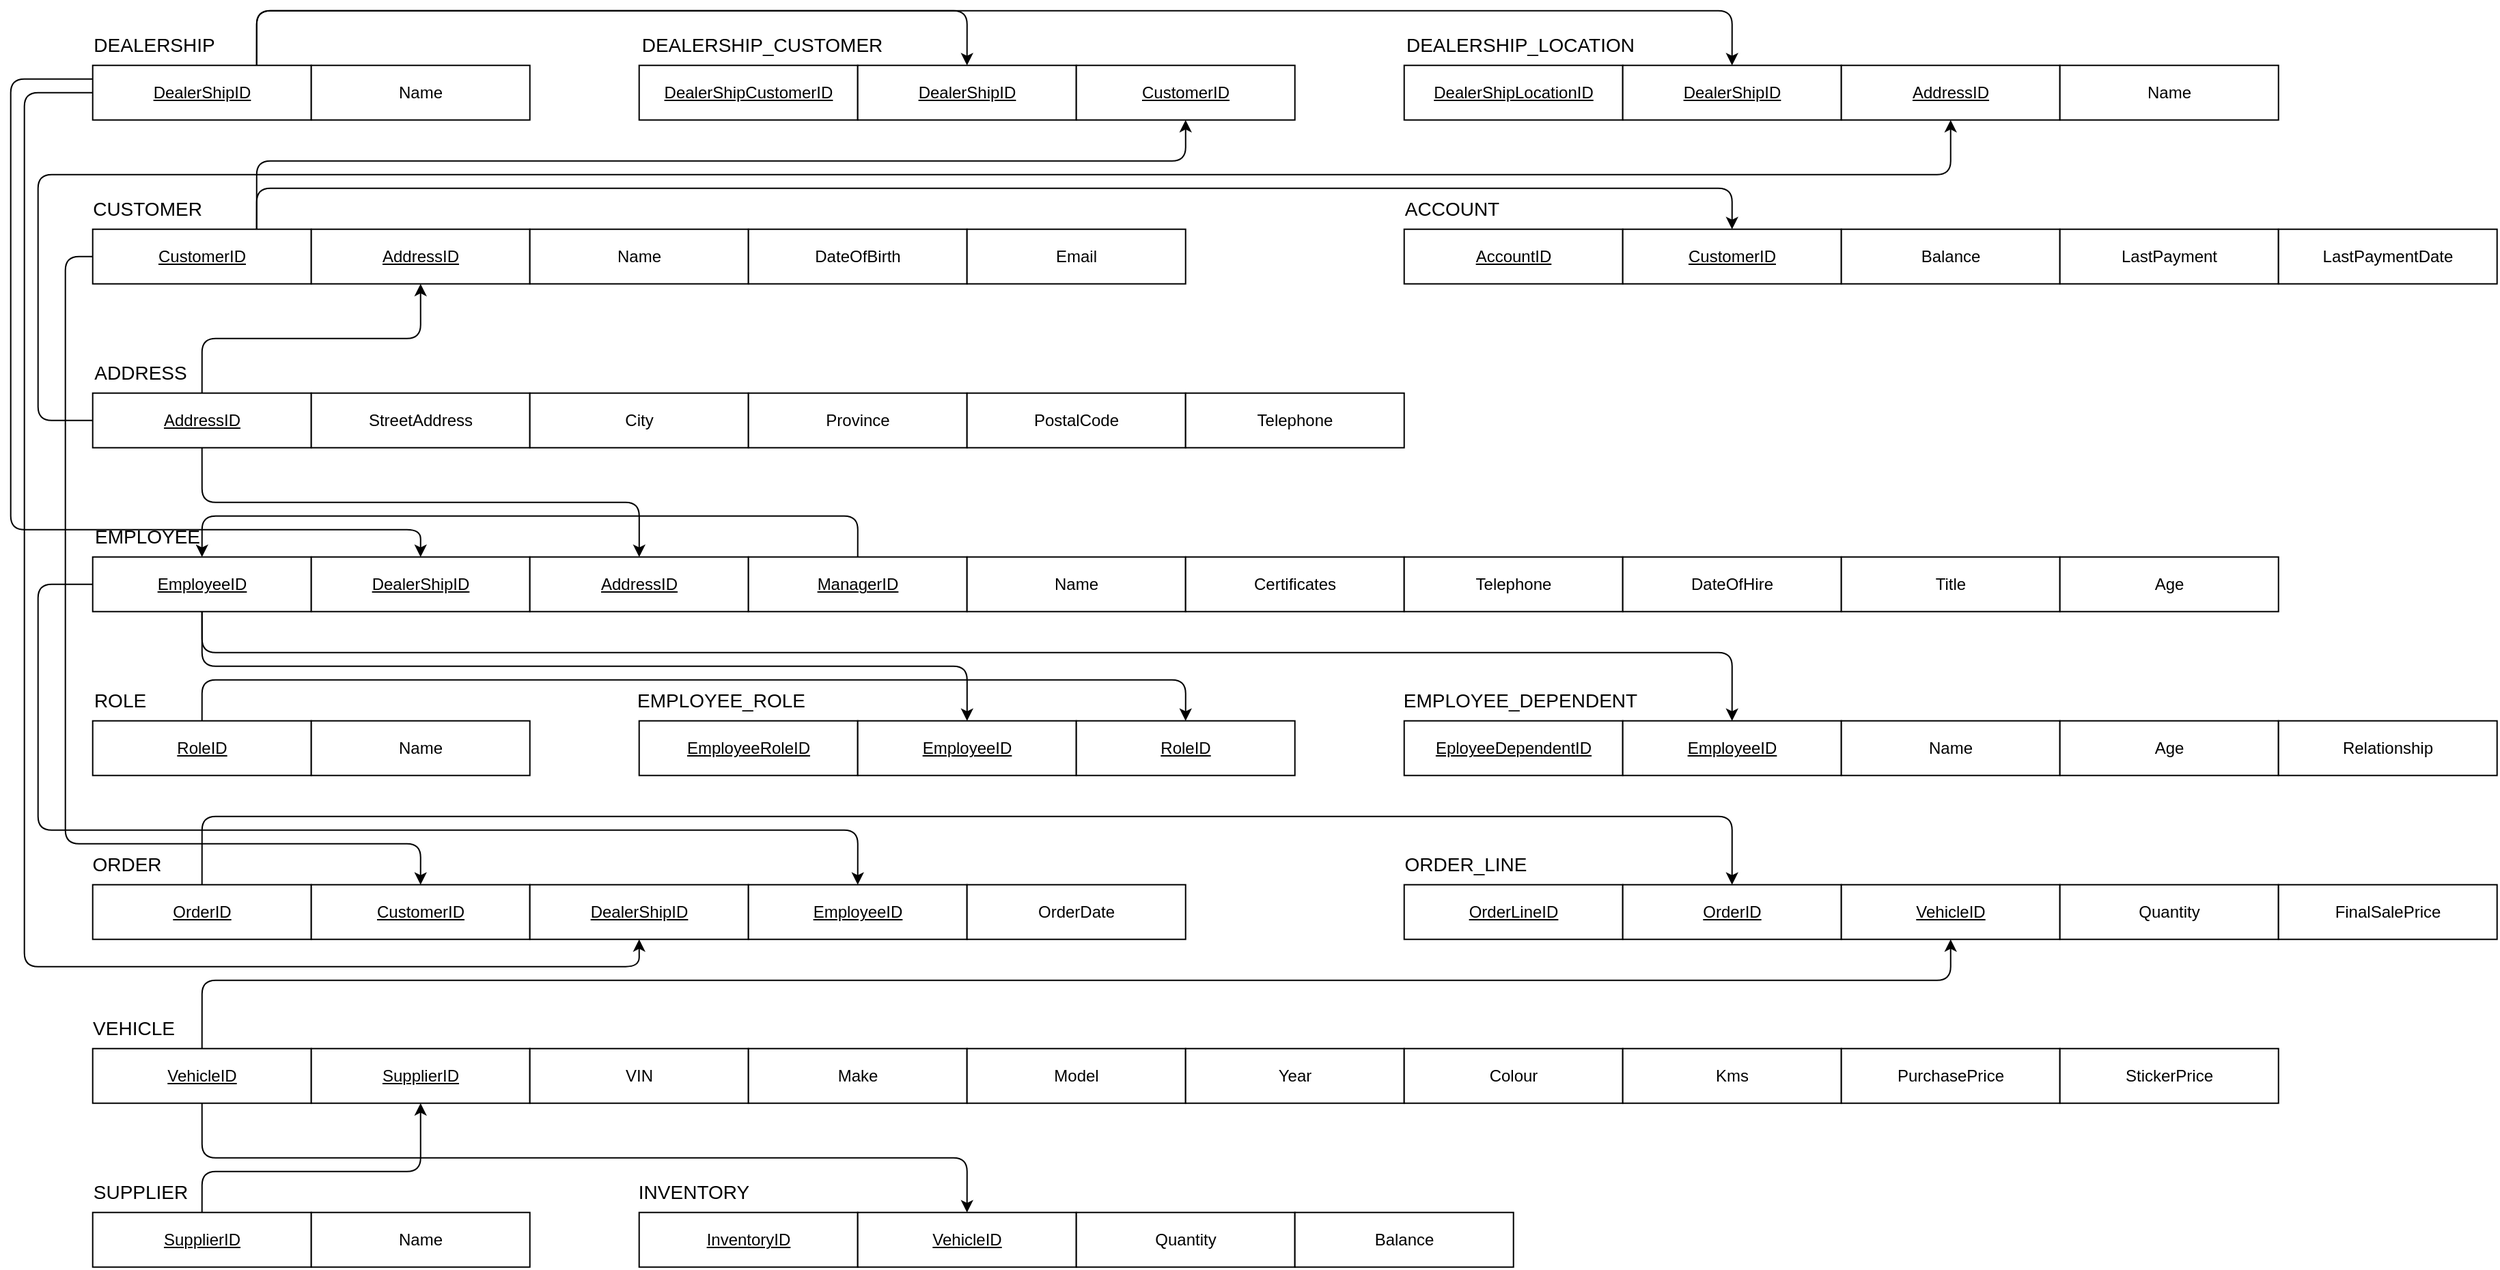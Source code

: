 <mxfile version="19.0.0" type="github">
  <diagram id="R2lEEEUBdFMjLlhIrx00" name="Page-1">
    <mxGraphModel dx="4063" dy="2297" grid="1" gridSize="10" guides="1" tooltips="1" connect="1" arrows="1" fold="1" page="1" pageScale="1" pageWidth="2336" pageHeight="1654" math="0" shadow="0" extFonts="Permanent Marker^https://fonts.googleapis.com/css?family=Permanent+Marker">
      <root>
        <mxCell id="0" />
        <mxCell id="1" parent="0" />
        <mxCell id="jA3eEv5AH7QEXI1aS7eF-427" style="edgeStyle=orthogonalEdgeStyle;orthogonalLoop=1;jettySize=auto;html=1;exitX=0.75;exitY=0;exitDx=0;exitDy=0;entryX=0.5;entryY=0;entryDx=0;entryDy=0;fontSize=14;rounded=1;" edge="1" parent="1" source="jA3eEv5AH7QEXI1aS7eF-248" target="jA3eEv5AH7QEXI1aS7eF-254">
          <mxGeometry relative="1" as="geometry">
            <Array as="points">
              <mxPoint x="437.86" y="359.86" />
              <mxPoint x="957.86" y="359.86" />
            </Array>
          </mxGeometry>
        </mxCell>
        <mxCell id="jA3eEv5AH7QEXI1aS7eF-428" style="edgeStyle=orthogonalEdgeStyle;rounded=1;orthogonalLoop=1;jettySize=auto;html=1;exitX=0.75;exitY=0;exitDx=0;exitDy=0;entryX=0.5;entryY=0;entryDx=0;entryDy=0;fontSize=14;" edge="1" parent="1" source="jA3eEv5AH7QEXI1aS7eF-248" target="jA3eEv5AH7QEXI1aS7eF-257">
          <mxGeometry relative="1" as="geometry">
            <Array as="points">
              <mxPoint x="437.86" y="359.86" />
              <mxPoint x="1517.86" y="359.86" />
            </Array>
          </mxGeometry>
        </mxCell>
        <mxCell id="jA3eEv5AH7QEXI1aS7eF-441" style="edgeStyle=orthogonalEdgeStyle;rounded=1;orthogonalLoop=1;jettySize=auto;html=1;exitX=0;exitY=0.5;exitDx=0;exitDy=0;entryX=0.5;entryY=1;entryDx=0;entryDy=0;fontSize=14;" edge="1" parent="1" source="jA3eEv5AH7QEXI1aS7eF-248" target="jA3eEv5AH7QEXI1aS7eF-385">
          <mxGeometry relative="1" as="geometry">
            <Array as="points">
              <mxPoint x="267.86" y="419.86" />
              <mxPoint x="267.86" y="1059.86" />
              <mxPoint x="717.86" y="1059.86" />
            </Array>
          </mxGeometry>
        </mxCell>
        <mxCell id="jA3eEv5AH7QEXI1aS7eF-446" style="edgeStyle=orthogonalEdgeStyle;rounded=1;orthogonalLoop=1;jettySize=auto;html=1;exitX=0;exitY=0.25;exitDx=0;exitDy=0;entryX=0.5;entryY=0;entryDx=0;entryDy=0;fontSize=14;" edge="1" parent="1" source="jA3eEv5AH7QEXI1aS7eF-248" target="jA3eEv5AH7QEXI1aS7eF-275">
          <mxGeometry relative="1" as="geometry">
            <Array as="points">
              <mxPoint x="257.86" y="409.86" />
              <mxPoint x="257.86" y="739.86" />
              <mxPoint x="557.86" y="739.86" />
            </Array>
          </mxGeometry>
        </mxCell>
        <mxCell id="jA3eEv5AH7QEXI1aS7eF-248" value="&lt;u&gt;DealerShipID&lt;/u&gt;" style="rounded=0;whiteSpace=wrap;html=1;verticalAlign=middle;" vertex="1" parent="1">
          <mxGeometry x="317.86" y="399.86" width="160" height="40" as="geometry" />
        </mxCell>
        <mxCell id="jA3eEv5AH7QEXI1aS7eF-249" value="Name" style="rounded=0;whiteSpace=wrap;html=1;" vertex="1" parent="1">
          <mxGeometry x="477.86" y="399.86" width="160" height="40" as="geometry" />
        </mxCell>
        <mxCell id="jA3eEv5AH7QEXI1aS7eF-252" value="DEALERSHIP" style="text;html=1;strokeColor=none;fillColor=none;align=center;verticalAlign=middle;whiteSpace=wrap;rounded=0;sketch=1;fontSize=14;" vertex="1" parent="1">
          <mxGeometry x="317.86" y="369.86" width="90" height="30" as="geometry" />
        </mxCell>
        <mxCell id="jA3eEv5AH7QEXI1aS7eF-253" value="&lt;u&gt;DealerShipCustomerID&lt;/u&gt;" style="rounded=0;whiteSpace=wrap;html=1;" vertex="1" parent="1">
          <mxGeometry x="717.86" y="399.86" width="160" height="40" as="geometry" />
        </mxCell>
        <mxCell id="jA3eEv5AH7QEXI1aS7eF-254" value="&lt;u&gt;DealerShipID&lt;/u&gt;" style="rounded=0;whiteSpace=wrap;html=1;" vertex="1" parent="1">
          <mxGeometry x="877.86" y="399.86" width="160" height="40" as="geometry" />
        </mxCell>
        <mxCell id="jA3eEv5AH7QEXI1aS7eF-255" value="&lt;u&gt;CustomerID&lt;/u&gt;" style="rounded=0;whiteSpace=wrap;html=1;" vertex="1" parent="1">
          <mxGeometry x="1037.86" y="399.86" width="160" height="40" as="geometry" />
        </mxCell>
        <mxCell id="jA3eEv5AH7QEXI1aS7eF-256" value="&lt;u&gt;DealerShipLocationID&lt;/u&gt;" style="rounded=0;whiteSpace=wrap;html=1;" vertex="1" parent="1">
          <mxGeometry x="1277.86" y="399.86" width="160" height="40" as="geometry" />
        </mxCell>
        <mxCell id="jA3eEv5AH7QEXI1aS7eF-257" value="&lt;u&gt;DealerShipID&lt;/u&gt;" style="rounded=0;whiteSpace=wrap;html=1;" vertex="1" parent="1">
          <mxGeometry x="1437.86" y="399.86" width="160" height="40" as="geometry" />
        </mxCell>
        <mxCell id="jA3eEv5AH7QEXI1aS7eF-258" value="&lt;u&gt;AddressID&lt;/u&gt;" style="rounded=0;whiteSpace=wrap;html=1;" vertex="1" parent="1">
          <mxGeometry x="1597.86" y="399.86" width="160" height="40" as="geometry" />
        </mxCell>
        <mxCell id="jA3eEv5AH7QEXI1aS7eF-259" value="Name" style="rounded=0;whiteSpace=wrap;html=1;" vertex="1" parent="1">
          <mxGeometry x="1757.86" y="399.86" width="160" height="40" as="geometry" />
        </mxCell>
        <mxCell id="jA3eEv5AH7QEXI1aS7eF-260" value="DEALERSHIP_CUSTOMER" style="text;html=1;strokeColor=none;fillColor=none;align=center;verticalAlign=middle;whiteSpace=wrap;rounded=0;sketch=1;fontSize=14;" vertex="1" parent="1">
          <mxGeometry x="717.86" y="369.86" width="180" height="30" as="geometry" />
        </mxCell>
        <mxCell id="jA3eEv5AH7QEXI1aS7eF-261" value="DEALERSHIP_LOCATION" style="text;html=1;strokeColor=none;fillColor=none;align=center;verticalAlign=middle;whiteSpace=wrap;rounded=0;sketch=1;fontSize=14;" vertex="1" parent="1">
          <mxGeometry x="1277.86" y="369.86" width="170" height="30" as="geometry" />
        </mxCell>
        <mxCell id="jA3eEv5AH7QEXI1aS7eF-432" style="edgeStyle=orthogonalEdgeStyle;rounded=1;orthogonalLoop=1;jettySize=auto;html=1;exitX=0.75;exitY=0;exitDx=0;exitDy=0;entryX=0.5;entryY=0;entryDx=0;entryDy=0;fontSize=14;" edge="1" parent="1" source="jA3eEv5AH7QEXI1aS7eF-262" target="jA3eEv5AH7QEXI1aS7eF-269">
          <mxGeometry relative="1" as="geometry">
            <Array as="points">
              <mxPoint x="437.86" y="489.86" />
              <mxPoint x="1517.86" y="489.86" />
            </Array>
          </mxGeometry>
        </mxCell>
        <mxCell id="jA3eEv5AH7QEXI1aS7eF-433" style="edgeStyle=orthogonalEdgeStyle;rounded=1;orthogonalLoop=1;jettySize=auto;html=1;exitX=0.75;exitY=0;exitDx=0;exitDy=0;entryX=0.5;entryY=1;entryDx=0;entryDy=0;fontSize=14;" edge="1" parent="1" source="jA3eEv5AH7QEXI1aS7eF-262" target="jA3eEv5AH7QEXI1aS7eF-255">
          <mxGeometry relative="1" as="geometry">
            <Array as="points">
              <mxPoint x="437.86" y="469.86" />
              <mxPoint x="1117.86" y="469.86" />
            </Array>
          </mxGeometry>
        </mxCell>
        <mxCell id="jA3eEv5AH7QEXI1aS7eF-434" style="edgeStyle=orthogonalEdgeStyle;rounded=1;orthogonalLoop=1;jettySize=auto;html=1;exitX=0;exitY=0.5;exitDx=0;exitDy=0;entryX=0.5;entryY=0;entryDx=0;entryDy=0;fontSize=14;" edge="1" parent="1" source="jA3eEv5AH7QEXI1aS7eF-262" target="jA3eEv5AH7QEXI1aS7eF-384">
          <mxGeometry relative="1" as="geometry">
            <Array as="points">
              <mxPoint x="297.86" y="539.86" />
              <mxPoint x="297.86" y="969.86" />
              <mxPoint x="557.86" y="969.86" />
            </Array>
          </mxGeometry>
        </mxCell>
        <mxCell id="jA3eEv5AH7QEXI1aS7eF-262" value="&lt;u&gt;CustomerID&lt;/u&gt;" style="rounded=0;whiteSpace=wrap;html=1;" vertex="1" parent="1">
          <mxGeometry x="317.86" y="519.86" width="160" height="40" as="geometry" />
        </mxCell>
        <mxCell id="jA3eEv5AH7QEXI1aS7eF-263" value="&lt;u&gt;AddressID&lt;/u&gt;" style="rounded=0;whiteSpace=wrap;html=1;" vertex="1" parent="1">
          <mxGeometry x="477.86" y="519.86" width="160" height="40" as="geometry" />
        </mxCell>
        <mxCell id="jA3eEv5AH7QEXI1aS7eF-264" value="Name" style="rounded=0;whiteSpace=wrap;html=1;" vertex="1" parent="1">
          <mxGeometry x="637.86" y="519.86" width="160" height="40" as="geometry" />
        </mxCell>
        <mxCell id="jA3eEv5AH7QEXI1aS7eF-265" value="DateOfBirth" style="rounded=0;whiteSpace=wrap;html=1;" vertex="1" parent="1">
          <mxGeometry x="797.86" y="519.86" width="160" height="40" as="geometry" />
        </mxCell>
        <mxCell id="jA3eEv5AH7QEXI1aS7eF-266" value="CUSTOMER" style="text;html=1;strokeColor=none;fillColor=none;align=center;verticalAlign=middle;whiteSpace=wrap;rounded=0;sketch=1;fontSize=14;" vertex="1" parent="1">
          <mxGeometry x="317.86" y="489.86" width="80" height="30" as="geometry" />
        </mxCell>
        <mxCell id="jA3eEv5AH7QEXI1aS7eF-267" value="Email" style="rounded=0;whiteSpace=wrap;html=1;" vertex="1" parent="1">
          <mxGeometry x="957.86" y="519.86" width="160" height="40" as="geometry" />
        </mxCell>
        <mxCell id="jA3eEv5AH7QEXI1aS7eF-268" value="&lt;u&gt;AccountID&lt;/u&gt;" style="rounded=0;whiteSpace=wrap;html=1;" vertex="1" parent="1">
          <mxGeometry x="1277.86" y="519.86" width="160" height="40" as="geometry" />
        </mxCell>
        <mxCell id="jA3eEv5AH7QEXI1aS7eF-269" value="&lt;u&gt;CustomerID&lt;/u&gt;" style="rounded=0;whiteSpace=wrap;html=1;" vertex="1" parent="1">
          <mxGeometry x="1437.86" y="519.86" width="160" height="40" as="geometry" />
        </mxCell>
        <mxCell id="jA3eEv5AH7QEXI1aS7eF-270" value="Balance" style="rounded=0;whiteSpace=wrap;html=1;" vertex="1" parent="1">
          <mxGeometry x="1597.86" y="519.86" width="160" height="40" as="geometry" />
        </mxCell>
        <mxCell id="jA3eEv5AH7QEXI1aS7eF-271" value="LastPayment" style="rounded=0;whiteSpace=wrap;html=1;" vertex="1" parent="1">
          <mxGeometry x="1757.86" y="519.86" width="160" height="40" as="geometry" />
        </mxCell>
        <mxCell id="jA3eEv5AH7QEXI1aS7eF-272" value="ACCOUNT" style="text;html=1;strokeColor=none;fillColor=none;align=center;verticalAlign=middle;whiteSpace=wrap;rounded=0;sketch=1;fontSize=14;" vertex="1" parent="1">
          <mxGeometry x="1277.86" y="489.86" width="70" height="30" as="geometry" />
        </mxCell>
        <mxCell id="jA3eEv5AH7QEXI1aS7eF-273" value="&lt;span style=&quot;text-align: left;&quot;&gt;LastPaymentDate&lt;/span&gt;" style="rounded=0;whiteSpace=wrap;html=1;" vertex="1" parent="1">
          <mxGeometry x="1917.86" y="519.86" width="160" height="40" as="geometry" />
        </mxCell>
        <mxCell id="jA3eEv5AH7QEXI1aS7eF-436" style="edgeStyle=orthogonalEdgeStyle;rounded=1;orthogonalLoop=1;jettySize=auto;html=1;exitX=0.5;exitY=1;exitDx=0;exitDy=0;entryX=0.5;entryY=0;entryDx=0;entryDy=0;fontSize=14;" edge="1" parent="1" source="jA3eEv5AH7QEXI1aS7eF-274" target="jA3eEv5AH7QEXI1aS7eF-378">
          <mxGeometry relative="1" as="geometry">
            <Array as="points">
              <mxPoint x="397.86" y="829.86" />
              <mxPoint x="1517.86" y="829.86" />
            </Array>
          </mxGeometry>
        </mxCell>
        <mxCell id="jA3eEv5AH7QEXI1aS7eF-437" style="edgeStyle=orthogonalEdgeStyle;rounded=1;orthogonalLoop=1;jettySize=auto;html=1;exitX=0.5;exitY=1;exitDx=0;exitDy=0;fontSize=14;" edge="1" parent="1" source="jA3eEv5AH7QEXI1aS7eF-274" target="jA3eEv5AH7QEXI1aS7eF-374">
          <mxGeometry relative="1" as="geometry" />
        </mxCell>
        <mxCell id="jA3eEv5AH7QEXI1aS7eF-438" style="edgeStyle=orthogonalEdgeStyle;rounded=1;orthogonalLoop=1;jettySize=auto;html=1;exitX=0;exitY=0.5;exitDx=0;exitDy=0;entryX=0.5;entryY=0;entryDx=0;entryDy=0;fontSize=14;" edge="1" parent="1" source="jA3eEv5AH7QEXI1aS7eF-274" target="jA3eEv5AH7QEXI1aS7eF-386">
          <mxGeometry relative="1" as="geometry">
            <Array as="points">
              <mxPoint x="277.86" y="779.86" />
              <mxPoint x="277.86" y="959.86" />
              <mxPoint x="877.86" y="959.86" />
            </Array>
          </mxGeometry>
        </mxCell>
        <mxCell id="jA3eEv5AH7QEXI1aS7eF-274" value="&lt;u&gt;EmployeeID&lt;/u&gt;" style="rounded=0;whiteSpace=wrap;html=1;" vertex="1" parent="1">
          <mxGeometry x="317.86" y="759.86" width="160" height="40" as="geometry" />
        </mxCell>
        <mxCell id="jA3eEv5AH7QEXI1aS7eF-275" value="&lt;u&gt;DealerShipID&lt;/u&gt;" style="rounded=0;whiteSpace=wrap;html=1;" vertex="1" parent="1">
          <mxGeometry x="477.86" y="759.86" width="160" height="40" as="geometry" />
        </mxCell>
        <mxCell id="jA3eEv5AH7QEXI1aS7eF-276" value="&lt;u&gt;AddressID&lt;/u&gt;" style="rounded=0;whiteSpace=wrap;html=1;" vertex="1" parent="1">
          <mxGeometry x="637.86" y="759.86" width="160" height="40" as="geometry" />
        </mxCell>
        <mxCell id="jA3eEv5AH7QEXI1aS7eF-443" style="edgeStyle=orthogonalEdgeStyle;rounded=1;orthogonalLoop=1;jettySize=auto;html=1;exitX=0.5;exitY=0;exitDx=0;exitDy=0;entryX=1;entryY=1;entryDx=0;entryDy=0;fontSize=14;" edge="1" parent="1" source="jA3eEv5AH7QEXI1aS7eF-277" target="jA3eEv5AH7QEXI1aS7eF-278">
          <mxGeometry relative="1" as="geometry">
            <Array as="points">
              <mxPoint x="877.86" y="729.86" />
              <mxPoint x="397.86" y="729.86" />
            </Array>
          </mxGeometry>
        </mxCell>
        <mxCell id="jA3eEv5AH7QEXI1aS7eF-277" value="&lt;u&gt;ManagerID&lt;/u&gt;" style="rounded=0;whiteSpace=wrap;html=1;" vertex="1" parent="1">
          <mxGeometry x="797.86" y="759.86" width="160" height="40" as="geometry" />
        </mxCell>
        <mxCell id="jA3eEv5AH7QEXI1aS7eF-278" value="EMPLOYEE" style="text;html=1;strokeColor=none;fillColor=none;align=center;verticalAlign=middle;whiteSpace=wrap;rounded=0;sketch=1;fontSize=14;" vertex="1" parent="1">
          <mxGeometry x="317.86" y="729.86" width="80" height="30" as="geometry" />
        </mxCell>
        <mxCell id="jA3eEv5AH7QEXI1aS7eF-279" value="Name" style="rounded=0;whiteSpace=wrap;html=1;" vertex="1" parent="1">
          <mxGeometry x="957.86" y="759.86" width="160" height="40" as="geometry" />
        </mxCell>
        <mxCell id="jA3eEv5AH7QEXI1aS7eF-312" value="&lt;span style=&quot;text-align: left;&quot;&gt;Certificates&lt;/span&gt;" style="rounded=0;whiteSpace=wrap;html=1;" vertex="1" parent="1">
          <mxGeometry x="1117.86" y="759.86" width="160" height="40" as="geometry" />
        </mxCell>
        <mxCell id="jA3eEv5AH7QEXI1aS7eF-313" value="&lt;span style=&quot;text-align: left;&quot;&gt;Telephone&lt;/span&gt;" style="rounded=0;whiteSpace=wrap;html=1;" vertex="1" parent="1">
          <mxGeometry x="1277.86" y="759.86" width="160" height="40" as="geometry" />
        </mxCell>
        <mxCell id="jA3eEv5AH7QEXI1aS7eF-314" value="&lt;span style=&quot;text-align: left;&quot;&gt;DateOfHire&lt;/span&gt;" style="rounded=0;whiteSpace=wrap;html=1;" vertex="1" parent="1">
          <mxGeometry x="1437.86" y="759.86" width="160" height="40" as="geometry" />
        </mxCell>
        <mxCell id="jA3eEv5AH7QEXI1aS7eF-315" value="&lt;span style=&quot;text-align: left;&quot;&gt;Title&lt;/span&gt;" style="rounded=0;whiteSpace=wrap;html=1;" vertex="1" parent="1">
          <mxGeometry x="1597.86" y="759.86" width="160" height="40" as="geometry" />
        </mxCell>
        <mxCell id="jA3eEv5AH7QEXI1aS7eF-316" value="&lt;span style=&quot;text-align: left;&quot;&gt;Age&lt;/span&gt;" style="rounded=0;whiteSpace=wrap;html=1;" vertex="1" parent="1">
          <mxGeometry x="1757.86" y="759.86" width="160" height="40" as="geometry" />
        </mxCell>
        <mxCell id="jA3eEv5AH7QEXI1aS7eF-435" style="edgeStyle=orthogonalEdgeStyle;rounded=1;orthogonalLoop=1;jettySize=auto;html=1;exitX=0.5;exitY=0;exitDx=0;exitDy=0;entryX=0.5;entryY=0;entryDx=0;entryDy=0;fontSize=14;" edge="1" parent="1" source="jA3eEv5AH7QEXI1aS7eF-369" target="jA3eEv5AH7QEXI1aS7eF-375">
          <mxGeometry relative="1" as="geometry">
            <Array as="points">
              <mxPoint x="397.86" y="849.86" />
              <mxPoint x="1117.86" y="849.86" />
            </Array>
          </mxGeometry>
        </mxCell>
        <mxCell id="jA3eEv5AH7QEXI1aS7eF-369" value="&lt;u&gt;RoleID&lt;/u&gt;" style="rounded=0;whiteSpace=wrap;html=1;" vertex="1" parent="1">
          <mxGeometry x="317.86" y="879.86" width="160" height="40" as="geometry" />
        </mxCell>
        <mxCell id="jA3eEv5AH7QEXI1aS7eF-370" value="Name" style="rounded=0;whiteSpace=wrap;html=1;" vertex="1" parent="1">
          <mxGeometry x="477.86" y="879.86" width="160" height="40" as="geometry" />
        </mxCell>
        <mxCell id="jA3eEv5AH7QEXI1aS7eF-372" value="ROLE" style="text;html=1;strokeColor=none;fillColor=none;align=center;verticalAlign=middle;whiteSpace=wrap;rounded=0;sketch=1;fontSize=14;" vertex="1" parent="1">
          <mxGeometry x="317.86" y="849.86" width="40" height="30" as="geometry" />
        </mxCell>
        <mxCell id="jA3eEv5AH7QEXI1aS7eF-373" value="&lt;u&gt;EmployeeRoleID&lt;/u&gt;" style="rounded=0;whiteSpace=wrap;html=1;" vertex="1" parent="1">
          <mxGeometry x="717.86" y="879.86" width="160" height="40" as="geometry" />
        </mxCell>
        <mxCell id="jA3eEv5AH7QEXI1aS7eF-374" value="&lt;u&gt;EmployeeID&lt;/u&gt;" style="rounded=0;whiteSpace=wrap;html=1;" vertex="1" parent="1">
          <mxGeometry x="877.86" y="879.86" width="160" height="40" as="geometry" />
        </mxCell>
        <mxCell id="jA3eEv5AH7QEXI1aS7eF-375" value="&lt;u&gt;RoleID&lt;/u&gt;" style="rounded=0;whiteSpace=wrap;html=1;" vertex="1" parent="1">
          <mxGeometry x="1037.86" y="879.86" width="160" height="40" as="geometry" />
        </mxCell>
        <mxCell id="jA3eEv5AH7QEXI1aS7eF-376" value="EMPLOYEE_ROLE" style="text;html=1;strokeColor=none;fillColor=none;align=center;verticalAlign=middle;whiteSpace=wrap;rounded=0;sketch=1;fontSize=14;" vertex="1" parent="1">
          <mxGeometry x="717.86" y="849.86" width="120" height="30" as="geometry" />
        </mxCell>
        <mxCell id="jA3eEv5AH7QEXI1aS7eF-377" value="&lt;u&gt;EployeeDependentID&lt;/u&gt;" style="rounded=0;whiteSpace=wrap;html=1;" vertex="1" parent="1">
          <mxGeometry x="1277.86" y="879.86" width="160" height="40" as="geometry" />
        </mxCell>
        <mxCell id="jA3eEv5AH7QEXI1aS7eF-378" value="&lt;u&gt;EmployeeID&lt;/u&gt;" style="rounded=0;whiteSpace=wrap;html=1;" vertex="1" parent="1">
          <mxGeometry x="1437.86" y="879.86" width="160" height="40" as="geometry" />
        </mxCell>
        <mxCell id="jA3eEv5AH7QEXI1aS7eF-379" value="Name" style="rounded=0;whiteSpace=wrap;html=1;" vertex="1" parent="1">
          <mxGeometry x="1597.86" y="879.86" width="160" height="40" as="geometry" />
        </mxCell>
        <mxCell id="jA3eEv5AH7QEXI1aS7eF-380" value="Age" style="rounded=0;whiteSpace=wrap;html=1;" vertex="1" parent="1">
          <mxGeometry x="1757.86" y="879.86" width="160" height="40" as="geometry" />
        </mxCell>
        <mxCell id="jA3eEv5AH7QEXI1aS7eF-381" value="EMPLOYEE_DEPENDENT" style="text;html=1;strokeColor=none;fillColor=none;align=center;verticalAlign=middle;whiteSpace=wrap;rounded=0;sketch=1;fontSize=14;" vertex="1" parent="1">
          <mxGeometry x="1277.86" y="849.86" width="170" height="30" as="geometry" />
        </mxCell>
        <mxCell id="jA3eEv5AH7QEXI1aS7eF-382" value="Relationship" style="rounded=0;whiteSpace=wrap;html=1;" vertex="1" parent="1">
          <mxGeometry x="1917.86" y="879.86" width="160" height="40" as="geometry" />
        </mxCell>
        <mxCell id="jA3eEv5AH7QEXI1aS7eF-439" style="edgeStyle=orthogonalEdgeStyle;rounded=1;orthogonalLoop=1;jettySize=auto;html=1;exitX=0.5;exitY=0;exitDx=0;exitDy=0;entryX=0.5;entryY=0;entryDx=0;entryDy=0;fontSize=14;" edge="1" parent="1" source="jA3eEv5AH7QEXI1aS7eF-383" target="jA3eEv5AH7QEXI1aS7eF-390">
          <mxGeometry relative="1" as="geometry">
            <Array as="points">
              <mxPoint x="397.86" y="949.86" />
              <mxPoint x="1517.86" y="949.86" />
            </Array>
          </mxGeometry>
        </mxCell>
        <mxCell id="jA3eEv5AH7QEXI1aS7eF-383" value="&lt;u&gt;OrderID&lt;/u&gt;" style="rounded=0;whiteSpace=wrap;html=1;" vertex="1" parent="1">
          <mxGeometry x="317.86" y="999.86" width="160" height="40" as="geometry" />
        </mxCell>
        <mxCell id="jA3eEv5AH7QEXI1aS7eF-384" value="&lt;u&gt;CustomerID&lt;/u&gt;" style="rounded=0;whiteSpace=wrap;html=1;" vertex="1" parent="1">
          <mxGeometry x="477.86" y="999.86" width="160" height="40" as="geometry" />
        </mxCell>
        <mxCell id="jA3eEv5AH7QEXI1aS7eF-385" value="&lt;u&gt;DealerShipID&lt;/u&gt;" style="rounded=0;whiteSpace=wrap;html=1;" vertex="1" parent="1">
          <mxGeometry x="637.86" y="999.86" width="160" height="40" as="geometry" />
        </mxCell>
        <mxCell id="jA3eEv5AH7QEXI1aS7eF-386" value="&lt;u&gt;EmployeeID&lt;/u&gt;" style="rounded=0;whiteSpace=wrap;html=1;" vertex="1" parent="1">
          <mxGeometry x="797.86" y="999.86" width="160" height="40" as="geometry" />
        </mxCell>
        <mxCell id="jA3eEv5AH7QEXI1aS7eF-387" value="ORDER" style="text;html=1;strokeColor=none;fillColor=none;align=center;verticalAlign=middle;whiteSpace=wrap;rounded=0;sketch=1;fontSize=14;" vertex="1" parent="1">
          <mxGeometry x="317.86" y="969.86" width="50" height="30" as="geometry" />
        </mxCell>
        <mxCell id="jA3eEv5AH7QEXI1aS7eF-388" value="OrderDate" style="rounded=0;whiteSpace=wrap;html=1;" vertex="1" parent="1">
          <mxGeometry x="957.86" y="999.86" width="160" height="40" as="geometry" />
        </mxCell>
        <mxCell id="jA3eEv5AH7QEXI1aS7eF-389" value="&lt;u&gt;OrderLineID&lt;/u&gt;" style="rounded=0;whiteSpace=wrap;html=1;" vertex="1" parent="1">
          <mxGeometry x="1277.86" y="999.86" width="160" height="40" as="geometry" />
        </mxCell>
        <mxCell id="jA3eEv5AH7QEXI1aS7eF-390" value="&lt;u&gt;OrderID&lt;/u&gt;" style="rounded=0;whiteSpace=wrap;html=1;" vertex="1" parent="1">
          <mxGeometry x="1437.86" y="999.86" width="160" height="40" as="geometry" />
        </mxCell>
        <mxCell id="jA3eEv5AH7QEXI1aS7eF-391" value="&lt;u&gt;VehicleID&lt;/u&gt;" style="rounded=0;whiteSpace=wrap;html=1;" vertex="1" parent="1">
          <mxGeometry x="1597.86" y="999.86" width="160" height="40" as="geometry" />
        </mxCell>
        <mxCell id="jA3eEv5AH7QEXI1aS7eF-392" value="Quantity" style="rounded=0;whiteSpace=wrap;html=1;" vertex="1" parent="1">
          <mxGeometry x="1757.86" y="999.86" width="160" height="40" as="geometry" />
        </mxCell>
        <mxCell id="jA3eEv5AH7QEXI1aS7eF-393" value="ORDER_LINE" style="text;html=1;strokeColor=none;fillColor=none;align=center;verticalAlign=middle;whiteSpace=wrap;rounded=0;sketch=1;fontSize=14;" vertex="1" parent="1">
          <mxGeometry x="1277.86" y="969.86" width="90" height="30" as="geometry" />
        </mxCell>
        <mxCell id="jA3eEv5AH7QEXI1aS7eF-394" value="FinalSalePrice" style="rounded=0;whiteSpace=wrap;html=1;" vertex="1" parent="1">
          <mxGeometry x="1917.86" y="999.86" width="160" height="40" as="geometry" />
        </mxCell>
        <mxCell id="jA3eEv5AH7QEXI1aS7eF-429" style="edgeStyle=orthogonalEdgeStyle;rounded=1;orthogonalLoop=1;jettySize=auto;html=1;exitX=0;exitY=0.5;exitDx=0;exitDy=0;entryX=0.5;entryY=1;entryDx=0;entryDy=0;fontSize=14;" edge="1" parent="1" source="jA3eEv5AH7QEXI1aS7eF-395" target="jA3eEv5AH7QEXI1aS7eF-258">
          <mxGeometry relative="1" as="geometry">
            <Array as="points">
              <mxPoint x="277.86" y="659.86" />
              <mxPoint x="277.86" y="479.86" />
              <mxPoint x="1677.86" y="479.86" />
            </Array>
          </mxGeometry>
        </mxCell>
        <mxCell id="jA3eEv5AH7QEXI1aS7eF-430" style="edgeStyle=orthogonalEdgeStyle;rounded=1;orthogonalLoop=1;jettySize=auto;html=1;exitX=0.5;exitY=0;exitDx=0;exitDy=0;entryX=0.5;entryY=1;entryDx=0;entryDy=0;fontSize=14;" edge="1" parent="1" source="jA3eEv5AH7QEXI1aS7eF-395" target="jA3eEv5AH7QEXI1aS7eF-263">
          <mxGeometry relative="1" as="geometry" />
        </mxCell>
        <mxCell id="jA3eEv5AH7QEXI1aS7eF-431" style="edgeStyle=orthogonalEdgeStyle;rounded=1;orthogonalLoop=1;jettySize=auto;html=1;exitX=0.5;exitY=1;exitDx=0;exitDy=0;fontSize=14;" edge="1" parent="1" source="jA3eEv5AH7QEXI1aS7eF-395" target="jA3eEv5AH7QEXI1aS7eF-276">
          <mxGeometry relative="1" as="geometry" />
        </mxCell>
        <mxCell id="jA3eEv5AH7QEXI1aS7eF-395" value="&lt;u&gt;AddressID&lt;/u&gt;" style="rounded=0;whiteSpace=wrap;html=1;" vertex="1" parent="1">
          <mxGeometry x="317.86" y="639.86" width="160" height="40" as="geometry" />
        </mxCell>
        <mxCell id="jA3eEv5AH7QEXI1aS7eF-396" value="StreetAddress" style="rounded=0;whiteSpace=wrap;html=1;" vertex="1" parent="1">
          <mxGeometry x="477.86" y="639.86" width="160" height="40" as="geometry" />
        </mxCell>
        <mxCell id="jA3eEv5AH7QEXI1aS7eF-397" value="City" style="rounded=0;whiteSpace=wrap;html=1;" vertex="1" parent="1">
          <mxGeometry x="637.86" y="639.86" width="160" height="40" as="geometry" />
        </mxCell>
        <mxCell id="jA3eEv5AH7QEXI1aS7eF-398" value="Province" style="rounded=0;whiteSpace=wrap;html=1;" vertex="1" parent="1">
          <mxGeometry x="797.86" y="639.86" width="160" height="40" as="geometry" />
        </mxCell>
        <mxCell id="jA3eEv5AH7QEXI1aS7eF-399" value="ADDRESS" style="text;html=1;strokeColor=none;fillColor=none;align=center;verticalAlign=middle;whiteSpace=wrap;rounded=0;sketch=1;fontSize=14;" vertex="1" parent="1">
          <mxGeometry x="317.86" y="609.86" width="70" height="30" as="geometry" />
        </mxCell>
        <mxCell id="jA3eEv5AH7QEXI1aS7eF-400" value="PostalCode" style="rounded=0;whiteSpace=wrap;html=1;" vertex="1" parent="1">
          <mxGeometry x="957.86" y="639.86" width="160" height="40" as="geometry" />
        </mxCell>
        <mxCell id="jA3eEv5AH7QEXI1aS7eF-401" value="&lt;span style=&quot;text-align: left;&quot;&gt;Telephone&lt;/span&gt;" style="rounded=0;whiteSpace=wrap;html=1;" vertex="1" parent="1">
          <mxGeometry x="1117.86" y="639.86" width="160" height="40" as="geometry" />
        </mxCell>
        <mxCell id="jA3eEv5AH7QEXI1aS7eF-440" style="edgeStyle=orthogonalEdgeStyle;rounded=1;orthogonalLoop=1;jettySize=auto;html=1;exitX=0.5;exitY=0;exitDx=0;exitDy=0;entryX=0.5;entryY=1;entryDx=0;entryDy=0;fontSize=14;" edge="1" parent="1" source="jA3eEv5AH7QEXI1aS7eF-406" target="jA3eEv5AH7QEXI1aS7eF-391">
          <mxGeometry relative="1" as="geometry">
            <Array as="points">
              <mxPoint x="397.86" y="1069.86" />
              <mxPoint x="1677.86" y="1069.86" />
            </Array>
          </mxGeometry>
        </mxCell>
        <mxCell id="jA3eEv5AH7QEXI1aS7eF-444" style="edgeStyle=orthogonalEdgeStyle;rounded=1;orthogonalLoop=1;jettySize=auto;html=1;exitX=0.5;exitY=1;exitDx=0;exitDy=0;entryX=0.5;entryY=0;entryDx=0;entryDy=0;fontSize=14;" edge="1" parent="1" source="jA3eEv5AH7QEXI1aS7eF-406" target="jA3eEv5AH7QEXI1aS7eF-421">
          <mxGeometry relative="1" as="geometry" />
        </mxCell>
        <mxCell id="jA3eEv5AH7QEXI1aS7eF-406" value="&lt;u&gt;VehicleID&lt;/u&gt;" style="rounded=0;whiteSpace=wrap;html=1;" vertex="1" parent="1">
          <mxGeometry x="317.86" y="1119.86" width="160" height="40" as="geometry" />
        </mxCell>
        <mxCell id="jA3eEv5AH7QEXI1aS7eF-407" value="&lt;u&gt;SupplierID&lt;/u&gt;" style="rounded=0;whiteSpace=wrap;html=1;" vertex="1" parent="1">
          <mxGeometry x="477.86" y="1119.86" width="160" height="40" as="geometry" />
        </mxCell>
        <mxCell id="jA3eEv5AH7QEXI1aS7eF-408" value="VIN" style="rounded=0;whiteSpace=wrap;html=1;" vertex="1" parent="1">
          <mxGeometry x="637.86" y="1119.86" width="160" height="40" as="geometry" />
        </mxCell>
        <mxCell id="jA3eEv5AH7QEXI1aS7eF-409" value="Make" style="rounded=0;whiteSpace=wrap;html=1;" vertex="1" parent="1">
          <mxGeometry x="797.86" y="1119.86" width="160" height="40" as="geometry" />
        </mxCell>
        <mxCell id="jA3eEv5AH7QEXI1aS7eF-410" value="VEHICLE" style="text;html=1;strokeColor=none;fillColor=none;align=center;verticalAlign=middle;whiteSpace=wrap;rounded=0;sketch=1;fontSize=14;" vertex="1" parent="1">
          <mxGeometry x="317.86" y="1089.86" width="60" height="30" as="geometry" />
        </mxCell>
        <mxCell id="jA3eEv5AH7QEXI1aS7eF-411" value="Model" style="rounded=0;whiteSpace=wrap;html=1;" vertex="1" parent="1">
          <mxGeometry x="957.86" y="1119.86" width="160" height="40" as="geometry" />
        </mxCell>
        <mxCell id="jA3eEv5AH7QEXI1aS7eF-412" value="&lt;span style=&quot;text-align: left;&quot;&gt;Year&lt;/span&gt;" style="rounded=0;whiteSpace=wrap;html=1;" vertex="1" parent="1">
          <mxGeometry x="1117.86" y="1119.86" width="160" height="40" as="geometry" />
        </mxCell>
        <mxCell id="jA3eEv5AH7QEXI1aS7eF-413" value="&lt;span style=&quot;text-align: left;&quot;&gt;Colour&lt;/span&gt;" style="rounded=0;whiteSpace=wrap;html=1;" vertex="1" parent="1">
          <mxGeometry x="1277.86" y="1119.86" width="160" height="40" as="geometry" />
        </mxCell>
        <mxCell id="jA3eEv5AH7QEXI1aS7eF-414" value="&lt;span style=&quot;text-align: left;&quot;&gt;Kms&lt;/span&gt;" style="rounded=0;whiteSpace=wrap;html=1;" vertex="1" parent="1">
          <mxGeometry x="1437.86" y="1119.86" width="160" height="40" as="geometry" />
        </mxCell>
        <mxCell id="jA3eEv5AH7QEXI1aS7eF-415" value="&lt;span style=&quot;text-align: left;&quot;&gt;PurchasePrice&lt;/span&gt;" style="rounded=0;whiteSpace=wrap;html=1;" vertex="1" parent="1">
          <mxGeometry x="1597.86" y="1119.86" width="160" height="40" as="geometry" />
        </mxCell>
        <mxCell id="jA3eEv5AH7QEXI1aS7eF-416" value="&lt;span style=&quot;text-align: left;&quot;&gt;StickerPrice&lt;/span&gt;" style="rounded=0;whiteSpace=wrap;html=1;" vertex="1" parent="1">
          <mxGeometry x="1757.86" y="1119.86" width="160" height="40" as="geometry" />
        </mxCell>
        <mxCell id="jA3eEv5AH7QEXI1aS7eF-445" style="edgeStyle=orthogonalEdgeStyle;rounded=1;orthogonalLoop=1;jettySize=auto;html=1;exitX=0.5;exitY=0;exitDx=0;exitDy=0;entryX=0.5;entryY=1;entryDx=0;entryDy=0;fontSize=14;" edge="1" parent="1" source="jA3eEv5AH7QEXI1aS7eF-417" target="jA3eEv5AH7QEXI1aS7eF-407">
          <mxGeometry relative="1" as="geometry">
            <Array as="points">
              <mxPoint x="397.86" y="1209.86" />
              <mxPoint x="557.86" y="1209.86" />
            </Array>
          </mxGeometry>
        </mxCell>
        <mxCell id="jA3eEv5AH7QEXI1aS7eF-417" value="&lt;u&gt;SupplierID&lt;/u&gt;" style="rounded=0;whiteSpace=wrap;html=1;" vertex="1" parent="1">
          <mxGeometry x="317.86" y="1239.86" width="160" height="40" as="geometry" />
        </mxCell>
        <mxCell id="jA3eEv5AH7QEXI1aS7eF-418" value="SUPPLIER" style="text;html=1;strokeColor=none;fillColor=none;align=center;verticalAlign=middle;whiteSpace=wrap;rounded=0;sketch=1;fontSize=14;" vertex="1" parent="1">
          <mxGeometry x="317.86" y="1209.86" width="70" height="30" as="geometry" />
        </mxCell>
        <mxCell id="jA3eEv5AH7QEXI1aS7eF-419" value="Name" style="rounded=0;whiteSpace=wrap;html=1;" vertex="1" parent="1">
          <mxGeometry x="477.86" y="1239.86" width="160" height="40" as="geometry" />
        </mxCell>
        <mxCell id="jA3eEv5AH7QEXI1aS7eF-420" value="&lt;u&gt;InventoryID&lt;/u&gt;" style="rounded=0;whiteSpace=wrap;html=1;" vertex="1" parent="1">
          <mxGeometry x="717.86" y="1239.86" width="160" height="40" as="geometry" />
        </mxCell>
        <mxCell id="jA3eEv5AH7QEXI1aS7eF-421" value="&lt;u&gt;VehicleID&lt;/u&gt;" style="rounded=0;whiteSpace=wrap;html=1;" vertex="1" parent="1">
          <mxGeometry x="877.86" y="1239.86" width="160" height="40" as="geometry" />
        </mxCell>
        <mxCell id="jA3eEv5AH7QEXI1aS7eF-422" value="Quantity" style="rounded=0;whiteSpace=wrap;html=1;" vertex="1" parent="1">
          <mxGeometry x="1037.86" y="1239.86" width="160" height="40" as="geometry" />
        </mxCell>
        <mxCell id="jA3eEv5AH7QEXI1aS7eF-423" value="Balance" style="rounded=0;whiteSpace=wrap;html=1;" vertex="1" parent="1">
          <mxGeometry x="1197.86" y="1239.86" width="160" height="40" as="geometry" />
        </mxCell>
        <mxCell id="jA3eEv5AH7QEXI1aS7eF-424" value="INVENTORY" style="text;html=1;strokeColor=none;fillColor=none;align=center;verticalAlign=middle;whiteSpace=wrap;rounded=0;sketch=1;fontSize=14;" vertex="1" parent="1">
          <mxGeometry x="717.86" y="1209.86" width="80" height="30" as="geometry" />
        </mxCell>
      </root>
    </mxGraphModel>
  </diagram>
</mxfile>
